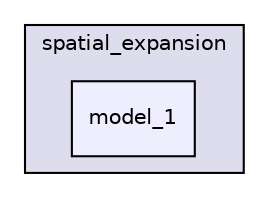 digraph "quetzal/test/integration_test/spatial_expansion/model_1" {
  compound=true
  node [ fontsize="10", fontname="Helvetica"];
  edge [ labelfontsize="10", labelfontname="Helvetica"];
  subgraph clusterdir_6b0a7ea0b3db7091b839aa38e8f3f7a6 {
    graph [ bgcolor="#ddddee", pencolor="black", label="spatial_expansion" fontname="Helvetica", fontsize="10", URL="dir_6b0a7ea0b3db7091b839aa38e8f3f7a6.html"]
  dir_8204ca9e56b95b6a6ce1a2960a75a243 [shape=box, label="model_1", style="filled", fillcolor="#eeeeff", pencolor="black", URL="dir_8204ca9e56b95b6a6ce1a2960a75a243.html"];
  }
}
